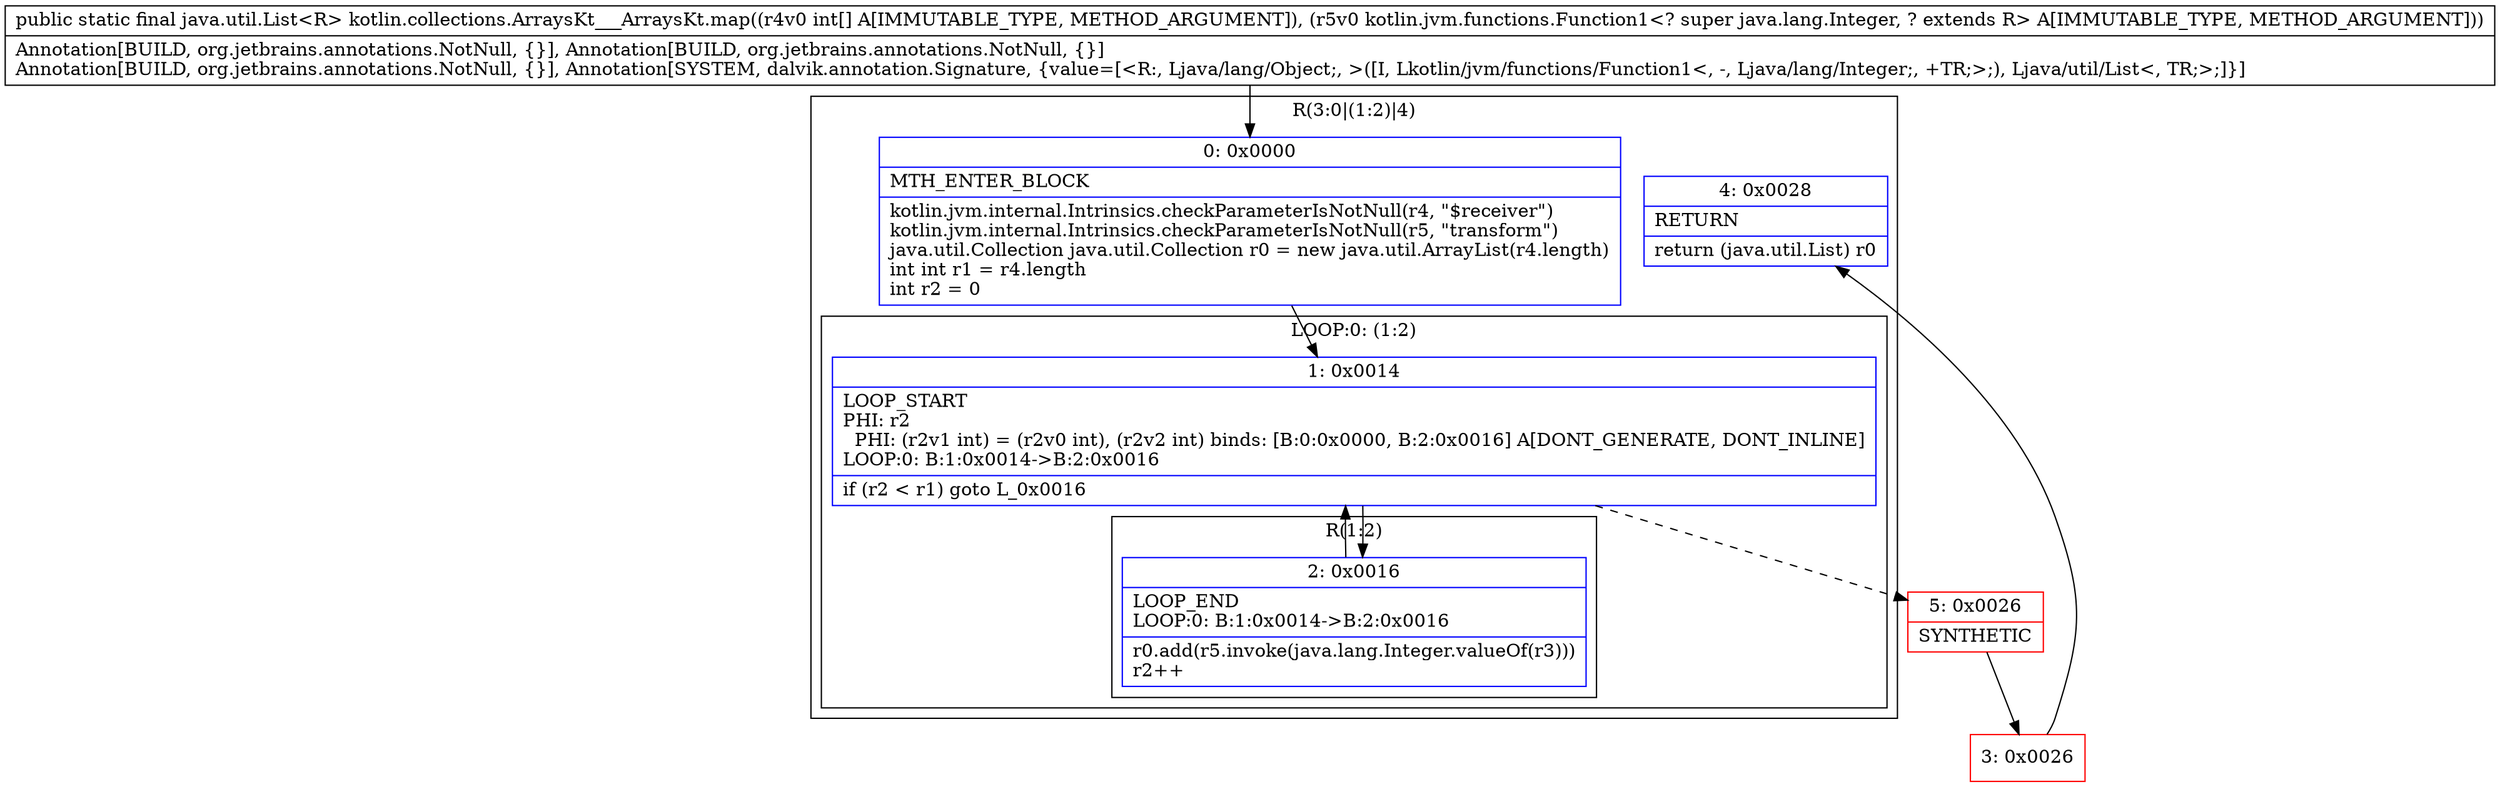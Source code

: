 digraph "CFG forkotlin.collections.ArraysKt___ArraysKt.map([ILkotlin\/jvm\/functions\/Function1;)Ljava\/util\/List;" {
subgraph cluster_Region_1524559630 {
label = "R(3:0|(1:2)|4)";
node [shape=record,color=blue];
Node_0 [shape=record,label="{0\:\ 0x0000|MTH_ENTER_BLOCK\l|kotlin.jvm.internal.Intrinsics.checkParameterIsNotNull(r4, \"$receiver\")\lkotlin.jvm.internal.Intrinsics.checkParameterIsNotNull(r5, \"transform\")\ljava.util.Collection java.util.Collection r0 = new java.util.ArrayList(r4.length)\lint int r1 = r4.length\lint r2 = 0\l}"];
subgraph cluster_LoopRegion_127053272 {
label = "LOOP:0: (1:2)";
node [shape=record,color=blue];
Node_1 [shape=record,label="{1\:\ 0x0014|LOOP_START\lPHI: r2 \l  PHI: (r2v1 int) = (r2v0 int), (r2v2 int) binds: [B:0:0x0000, B:2:0x0016] A[DONT_GENERATE, DONT_INLINE]\lLOOP:0: B:1:0x0014\-\>B:2:0x0016\l|if (r2 \< r1) goto L_0x0016\l}"];
subgraph cluster_Region_3860454 {
label = "R(1:2)";
node [shape=record,color=blue];
Node_2 [shape=record,label="{2\:\ 0x0016|LOOP_END\lLOOP:0: B:1:0x0014\-\>B:2:0x0016\l|r0.add(r5.invoke(java.lang.Integer.valueOf(r3)))\lr2++\l}"];
}
}
Node_4 [shape=record,label="{4\:\ 0x0028|RETURN\l|return (java.util.List) r0\l}"];
}
Node_3 [shape=record,color=red,label="{3\:\ 0x0026}"];
Node_5 [shape=record,color=red,label="{5\:\ 0x0026|SYNTHETIC\l}"];
MethodNode[shape=record,label="{public static final java.util.List\<R\> kotlin.collections.ArraysKt___ArraysKt.map((r4v0 int[] A[IMMUTABLE_TYPE, METHOD_ARGUMENT]), (r5v0 kotlin.jvm.functions.Function1\<? super java.lang.Integer, ? extends R\> A[IMMUTABLE_TYPE, METHOD_ARGUMENT]))  | Annotation[BUILD, org.jetbrains.annotations.NotNull, \{\}], Annotation[BUILD, org.jetbrains.annotations.NotNull, \{\}]\lAnnotation[BUILD, org.jetbrains.annotations.NotNull, \{\}], Annotation[SYSTEM, dalvik.annotation.Signature, \{value=[\<R:, Ljava\/lang\/Object;, \>([I, Lkotlin\/jvm\/functions\/Function1\<, \-, Ljava\/lang\/Integer;, +TR;\>;), Ljava\/util\/List\<, TR;\>;]\}]\l}"];
MethodNode -> Node_0;
Node_0 -> Node_1;
Node_1 -> Node_2;
Node_1 -> Node_5[style=dashed];
Node_2 -> Node_1;
Node_3 -> Node_4;
Node_5 -> Node_3;
}

